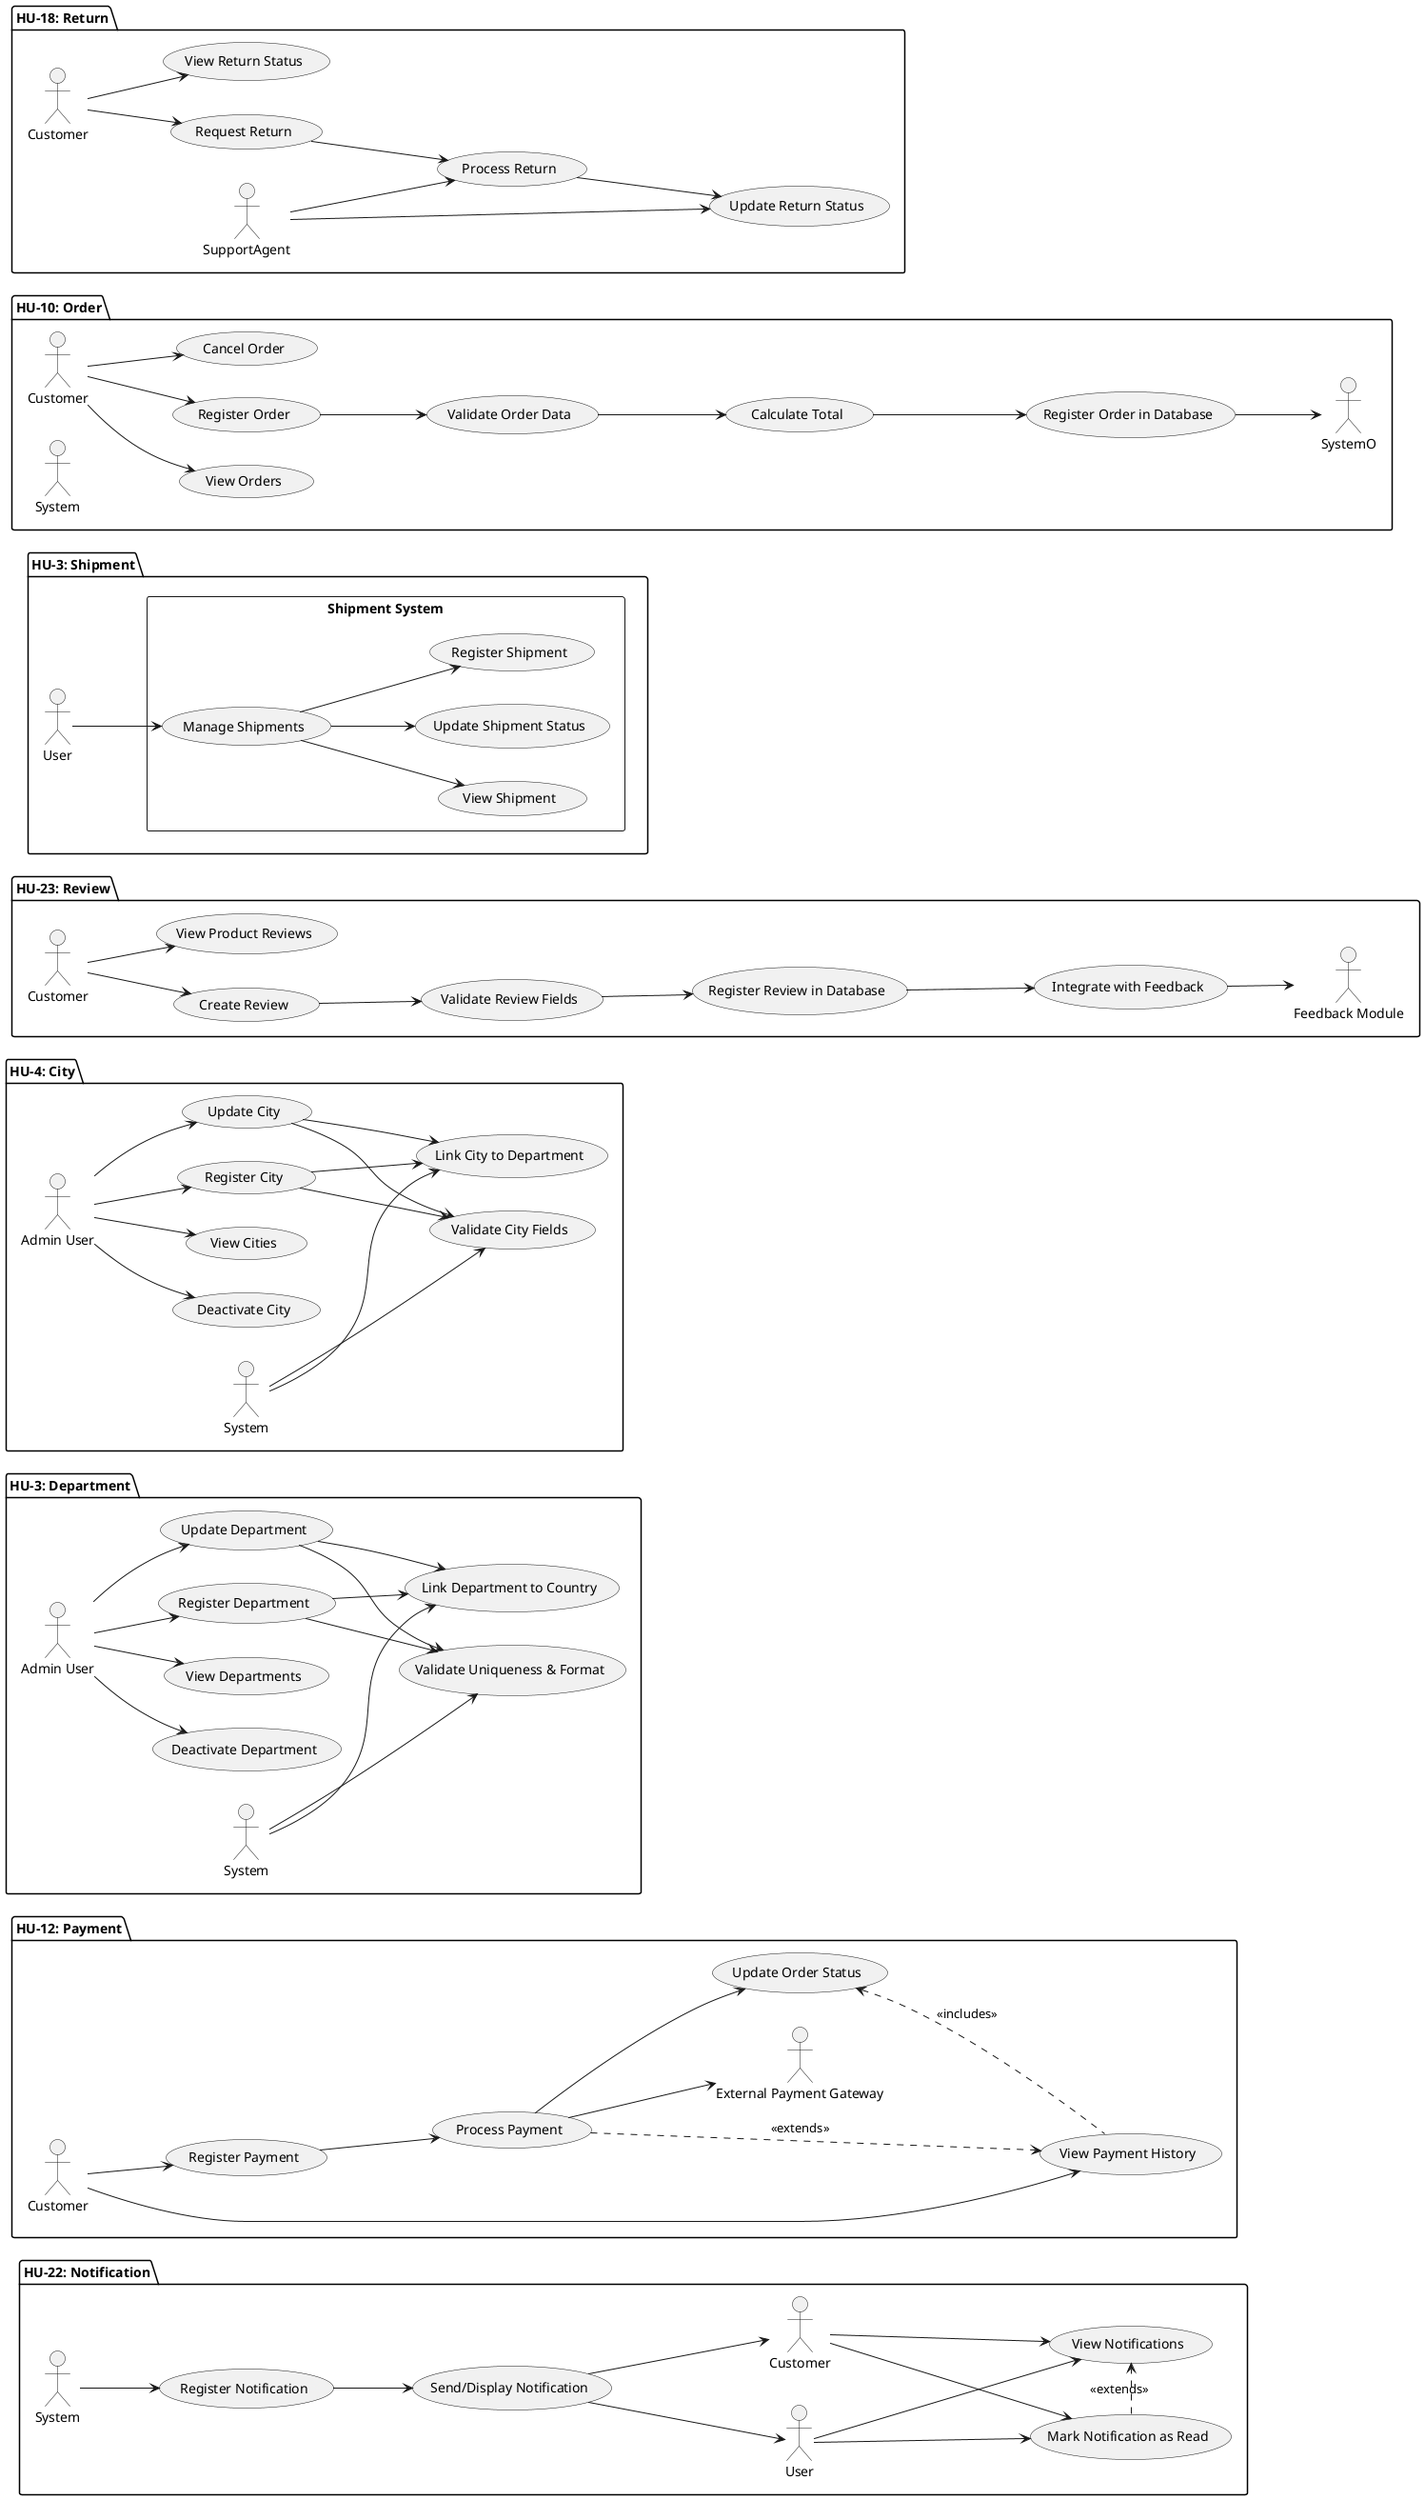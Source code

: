 @startuml
left to right direction

' =========================================================================
' PAQUETE: HU-3: Department (Departamento)
' =========================================================================
package "HU-3: Department" {

  ' Actores
  actor "Admin User" as Admin_D
  actor "System" as System_D

  ' Casos de Uso
  usecase "Register Department" as UC1_D
  usecase "Update Department" as UC2_D
  usecase "Deactivate Department" as UC3_D
  usecase "View Departments" as UC4_D
  usecase "Validate Uniqueness & Format" as UC5_D
  usecase "Link Department to Country" as UC6_D

  ' Relaciones
  Admin_D --> UC1_D
  Admin_D --> UC2_D
  Admin_D --> UC3_D
  Admin_D --> UC4_D

  UC1_D --> UC5_D
  UC1_D --> UC6_D

  UC2_D --> UC5_D
  UC2_D --> UC6_D

  System_D --> UC5_D
  System_D --> UC6_D
}

' =========================================================================
' PAQUETE: HU-4: City (Ciudad)
' =========================================================================
package "HU-4: City" {

  ' Actores
  actor "Admin User" as Admin_C
  actor "System" as System_C

  ' Casos de Uso
  usecase "Register City" as UC1_C
  usecase "Update City" as UC2_C
  usecase "Deactivate City" as UC3_C
  usecase "View Cities" as UC4_C
  usecase "Validate City Fields" as UC5_C
  usecase "Link City to Department" as UC6_C

  ' Relaciones
  Admin_C --> UC1_C
  Admin_C --> UC2_C
  Admin_C --> UC3_C
  Admin_C --> UC4_C

  UC1_C --> UC5_C
  UC1_C --> UC6_C

  UC2_C --> UC5_C
  UC2_C --> UC6_C

  System_C --> UC5_C
  System_C --> UC6_C
}

' =========================================================================
' PAQUETE: HU-22: Notification (Notificación) - MERGED
' =========================================================================
package "HU-22: Notification" {

  ' Actores
  actor "System" as System_N
  actor "User" as User_N
  actor "Customer" as Customer_N

  ' Casos de Uso
  usecase "Register Notification" as UCN1
  usecase "Send/Display Notification" as UCN2
  usecase "Mark Notification as Read" as UCN3
  usecase "View Notifications" as UCN4

  ' Relaciones
  System_N --> UCN1
  UCN1 --> UCN2
  UCN2 --> User_N
  UCN2 --> Customer_N

  User_N --> UCN3
  Customer_N --> UCN3

  User_N --> UCN4
  Customer_N --> UCN4

  UCN3 .> UCN4 : <<extends>>
}

' =========================================================================
' PAQUETE: HU-12: Payment (Pago)
' =========================================================================
package "HU-12: Payment" {

  ' Actores
  actor "Customer" as Customer_P
  actor "External Payment Gateway" as PaymentGateway_P

  ' Casos de Uso
  usecase "Register Payment" as UCP1
  usecase "Process Payment" as UCP2
  usecase "Update Order Status" as UCP3
  usecase "View Payment History" as UCP4

  ' Relaciones
  Customer_P --> UCP1
  Customer_P --> UCP4

  UCP1 --> UCP2
  UCP2 --> PaymentGateway_P
  UCP2 .> UCP4 : <<extends>>
  UCP3 <.. UCP4 : <<includes>>

  UCP2 --> UCP3
}

' =========================================================================
' PAQUETE: HU-23: Review (Revisión)
' =========================================================================
package "HU-23: Review" {

  ' Actores
  actor "Customer" as Customer_R
  actor "Feedback Module" as FeedbackModule_R

  ' Casos de Uso
  usecase "Create Review" as UC1_R
  usecase "Validate Review Fields" as UC2_R
  usecase "Register Review in Database" as UC3_R
  usecase "Integrate with Feedback" as UC4_R
  usecase "View Product Reviews" as UC5_R

  ' Relaciones
  Customer_R --> UC1_R
  UC1_R --> UC2_R
  UC2_R --> UC3_R
  UC3_R --> UC4_R
  UC4_R --> FeedbackModule_R
  Customer_R --> UC5_R
}

' =========================================================================
' PAQUETE: HU-3: Shipment (Envío)
' =========================================================================
package "HU-3: Shipment" {
  actor "User" as User_S

  rectangle "Shipment System" {
    usecase "Manage Shipments" as UC1_S
    usecase "Register Shipment" as UC2_S
    usecase "View Shipment" as UC3_S
    usecase "Update Shipment Status" as UC4_S
  }

  User_S --> UC1_S
  UC1_S --> UC2_S
  UC1_S --> UC3_S
  UC1_S --> UC4_S
}

' =========================================================================
' PAQUETE: HU-10: Order (Pedido)
' =========================================================================
package "HU-10: Order" {

  ' Actores
  actor "Customer" as Customer_O
  actor "System" as System_O

  ' Casos de Uso
  usecase "Register Order" as UCO1
  usecase "Validate Order Data" as UCO2
  usecase "Calculate Total" as UCO3
  usecase "Register Order in Database" as UCO4
  usecase "Cancel Order" as UCO5
  usecase "View Orders" as UCO6

  ' Relaciones
  Customer_O --> UCO1
  Customer_O --> UCO5
  Customer_O --> UCO6

  UCO1 --> UCO2
  UCO2 --> UCO3
  UCO3 --> UCO4
  UCO4 --> SystemO
}

package "HU-18: Return" {
  actor "Customer" as CustomerR
  actor "SupportAgent" as SupportAgentR

  usecase "Request Return" as UCR1
  usecase "View Return Status" as UCR2
  usecase "Process Return" as UCR3
  usecase "Update Return Status" as UCR4

  CustomerR --> UCR1
  CustomerR --> UCR2
  SupportAgentR --> UCR3
  SupportAgentR --> UCR4
  UCR1 --> UCR3
  UCR3 --> UCR4
}



@enduml